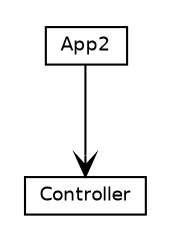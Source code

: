 #!/usr/local/bin/dot
#
# Class diagram 
# Generated by UMLGraph version R5_6-24-gf6e263 (http://www.umlgraph.org/)
#

digraph G {
	edge [fontname="Helvetica",fontsize=10,labelfontname="Helvetica",labelfontsize=10];
	node [fontname="Helvetica",fontsize=10,shape=plaintext];
	nodesep=0.25;
	ranksep=0.5;
	// com.rockhoppertech.music.fx.app2.Controller
	c974 [label=<<table title="com.rockhoppertech.music.fx.app2.Controller" border="0" cellborder="1" cellspacing="0" cellpadding="2" port="p" href="./Controller.html">
		<tr><td><table border="0" cellspacing="0" cellpadding="1">
<tr><td align="center" balign="center"> Controller </td></tr>
		</table></td></tr>
		</table>>, URL="./Controller.html", fontname="Helvetica", fontcolor="black", fontsize=9.0];
	// com.rockhoppertech.music.fx.app2.App2
	c975 [label=<<table title="com.rockhoppertech.music.fx.app2.App2" border="0" cellborder="1" cellspacing="0" cellpadding="2" port="p" href="./App2.html">
		<tr><td><table border="0" cellspacing="0" cellpadding="1">
<tr><td align="center" balign="center"> App2 </td></tr>
		</table></td></tr>
		</table>>, URL="./App2.html", fontname="Helvetica", fontcolor="black", fontsize=9.0];
	// com.rockhoppertech.music.fx.app2.App2 NAVASSOC com.rockhoppertech.music.fx.app2.Controller
	c975:p -> c974:p [taillabel="", label="", headlabel="", fontname="Helvetica", fontcolor="black", fontsize=10.0, color="black", arrowhead=open];
}

